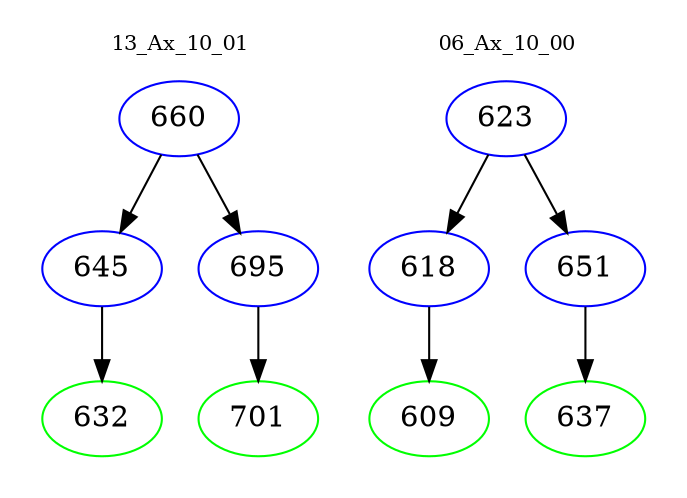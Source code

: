 digraph{
subgraph cluster_0 {
color = white
label = "13_Ax_10_01";
fontsize=10;
T0_660 [label="660", color="blue"]
T0_660 -> T0_645 [color="black"]
T0_645 [label="645", color="blue"]
T0_645 -> T0_632 [color="black"]
T0_632 [label="632", color="green"]
T0_660 -> T0_695 [color="black"]
T0_695 [label="695", color="blue"]
T0_695 -> T0_701 [color="black"]
T0_701 [label="701", color="green"]
}
subgraph cluster_1 {
color = white
label = "06_Ax_10_00";
fontsize=10;
T1_623 [label="623", color="blue"]
T1_623 -> T1_618 [color="black"]
T1_618 [label="618", color="blue"]
T1_618 -> T1_609 [color="black"]
T1_609 [label="609", color="green"]
T1_623 -> T1_651 [color="black"]
T1_651 [label="651", color="blue"]
T1_651 -> T1_637 [color="black"]
T1_637 [label="637", color="green"]
}
}
